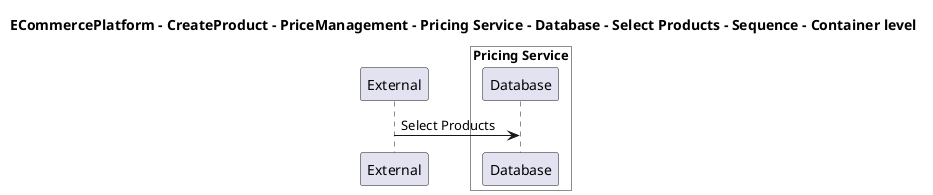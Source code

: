 @startuml

title ECommercePlatform - CreateProduct - PriceManagement - Pricing Service - Database - Select Products - Sequence - Container level

participant "External" as C4InterFlow.SoftwareSystems.ExternalSystem

box "Pricing Service" #White
    participant "Database" as ECommercePlatform.CreateProduct.PriceManagement.SoftwareSystems.PricingService.Containers.Database
end box


C4InterFlow.SoftwareSystems.ExternalSystem -> ECommercePlatform.CreateProduct.PriceManagement.SoftwareSystems.PricingService.Containers.Database : Select Products


@enduml
